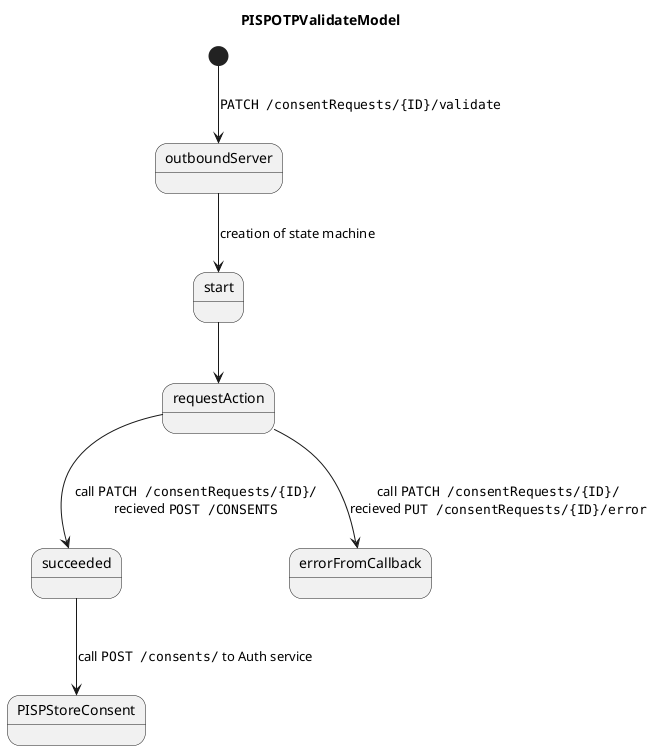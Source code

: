 @startuml PISPOTPValidateModel

title PISPOTPValidateModel

[*] --> outboundServer: ""PATCH /consentRequests/{ID}/validate""
outboundServer --> start: creation of state machine
start --> requestAction
requestAction --> succeeded:\ncall ""PATCH /consentRequests/{ID}/""\nrecieved ""POST /CONSENTS""
requestAction --> errorFromCallback:\ncall ""PATCH /consentRequests/{ID}/""\nrecieved ""PUT /consentRequests/{ID}/error""
succeeded --> PISPStoreConsent:\ncall ""POST /consents/"" to Auth service

@enduml
